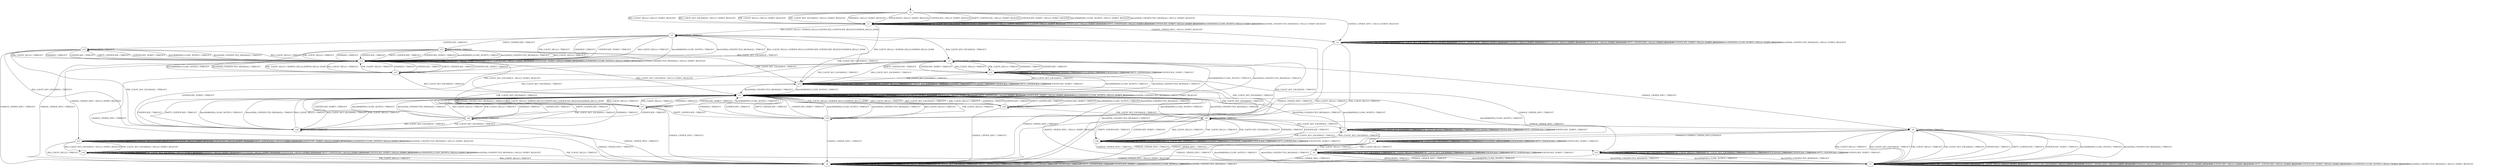 digraph h9 {
s0 [label="s0"];
s1 [label="s1"];
s2 [label="s2"];
s3 [label="s3"];
s4 [label="s4"];
s15 [label="s15"];
s5 [label="s5"];
s10 [label="s10"];
s12 [label="s12"];
s16 [label="s16"];
s23 [label="s23"];
s25 [label="s25"];
s6 [label="s6"];
s11 [label="s11"];
s13 [label="s13"];
s19 [label="s19"];
s21 [label="s21"];
s26 [label="s26"];
s27 [label="s27"];
s7 [label="s7"];
s8 [label="s8"];
s14 [label="s14"];
s17 [label="s17"];
s18 [label="s18"];
s22 [label="s22"];
s9 [label="s9"];
s20 [label="s20"];
s24 [label="s24"];
s0 -> s1 [label="RSA_CLIENT_HELLO / HELLO_VERIFY_REQUEST"];
s0 -> s1 [label="RSA_CLIENT_KEY_EXCHANGE / HELLO_VERIFY_REQUEST"];
s0 -> s1 [label="PSK_CLIENT_HELLO / HELLO_VERIFY_REQUEST"];
s0 -> s1 [label="PSK_CLIENT_KEY_EXCHANGE / HELLO_VERIFY_REQUEST"];
s0 -> s2 [label="CHANGE_CIPHER_SPEC / HELLO_VERIFY_REQUEST"];
s0 -> s1 [label="FINISHED / HELLO_VERIFY_REQUEST"];
s0 -> s1 [label="APPLICATION / HELLO_VERIFY_REQUEST"];
s0 -> s1 [label="CERTIFICATE / HELLO_VERIFY_REQUEST"];
s0 -> s1 [label="EMPTY_CERTIFICATE / HELLO_VERIFY_REQUEST"];
s0 -> s1 [label="CERTIFICATE_VERIFY / HELLO_VERIFY_REQUEST"];
s0 -> s1 [label="Alert(WARNING,CLOSE_NOTIFY) / HELLO_VERIFY_REQUEST"];
s0 -> s1 [label="Alert(FATAL,UNEXPECTED_MESSAGE) / HELLO_VERIFY_REQUEST"];
s1 -> s3 [label="RSA_CLIENT_HELLO / SERVER_HELLO,CERTIFICATE,CERTIFICATE_REQUEST,SERVER_HELLO_DONE"];
s1 -> s1 [label="RSA_CLIENT_KEY_EXCHANGE / HELLO_VERIFY_REQUEST"];
s1 -> s15 [label="PSK_CLIENT_HELLO / SERVER_HELLO,SERVER_HELLO_DONE"];
s1 -> s1 [label="PSK_CLIENT_KEY_EXCHANGE / HELLO_VERIFY_REQUEST"];
s1 -> s2 [label="CHANGE_CIPHER_SPEC / HELLO_VERIFY_REQUEST"];
s1 -> s1 [label="FINISHED / HELLO_VERIFY_REQUEST"];
s1 -> s1 [label="APPLICATION / HELLO_VERIFY_REQUEST"];
s1 -> s1 [label="CERTIFICATE / HELLO_VERIFY_REQUEST"];
s1 -> s1 [label="EMPTY_CERTIFICATE / HELLO_VERIFY_REQUEST"];
s1 -> s1 [label="CERTIFICATE_VERIFY / HELLO_VERIFY_REQUEST"];
s1 -> s1 [label="Alert(WARNING,CLOSE_NOTIFY) / HELLO_VERIFY_REQUEST"];
s1 -> s1 [label="Alert(FATAL,UNEXPECTED_MESSAGE) / HELLO_VERIFY_REQUEST"];
s2 -> s4 [label="RSA_CLIENT_HELLO / TIMEOUT"];
s2 -> s2 [label="RSA_CLIENT_KEY_EXCHANGE / HELLO_VERIFY_REQUEST"];
s2 -> s4 [label="PSK_CLIENT_HELLO / TIMEOUT"];
s2 -> s2 [label="PSK_CLIENT_KEY_EXCHANGE / HELLO_VERIFY_REQUEST"];
s2 -> s2 [label="CHANGE_CIPHER_SPEC / HELLO_VERIFY_REQUEST"];
s2 -> s2 [label="FINISHED / HELLO_VERIFY_REQUEST"];
s2 -> s2 [label="APPLICATION / HELLO_VERIFY_REQUEST"];
s2 -> s2 [label="CERTIFICATE / HELLO_VERIFY_REQUEST"];
s2 -> s2 [label="EMPTY_CERTIFICATE / HELLO_VERIFY_REQUEST"];
s2 -> s2 [label="CERTIFICATE_VERIFY / HELLO_VERIFY_REQUEST"];
s2 -> s2 [label="Alert(WARNING,CLOSE_NOTIFY) / HELLO_VERIFY_REQUEST"];
s2 -> s2 [label="Alert(FATAL,UNEXPECTED_MESSAGE) / HELLO_VERIFY_REQUEST"];
s3 -> s12 [label="RSA_CLIENT_HELLO / TIMEOUT"];
s3 -> s5 [label="RSA_CLIENT_KEY_EXCHANGE / TIMEOUT"];
s3 -> s12 [label="PSK_CLIENT_HELLO / TIMEOUT"];
s3 -> s10 [label="PSK_CLIENT_KEY_EXCHANGE / TIMEOUT"];
s3 -> s4 [label="CHANGE_CIPHER_SPEC / TIMEOUT"];
s3 -> s12 [label="FINISHED / TIMEOUT"];
s3 -> s3 [label="APPLICATION / TIMEOUT"];
s3 -> s16 [label="CERTIFICATE / TIMEOUT"];
s3 -> s23 [label="EMPTY_CERTIFICATE / TIMEOUT"];
s3 -> s12 [label="CERTIFICATE_VERIFY / TIMEOUT"];
s3 -> s12 [label="Alert(WARNING,CLOSE_NOTIFY) / TIMEOUT"];
s3 -> s12 [label="Alert(FATAL,UNEXPECTED_MESSAGE) / TIMEOUT"];
s4 -> s4 [label="RSA_CLIENT_HELLO / TIMEOUT"];
s4 -> s4 [label="RSA_CLIENT_KEY_EXCHANGE / TIMEOUT"];
s4 -> s4 [label="PSK_CLIENT_HELLO / TIMEOUT"];
s4 -> s4 [label="PSK_CLIENT_KEY_EXCHANGE / TIMEOUT"];
s4 -> s4 [label="CHANGE_CIPHER_SPEC / TIMEOUT"];
s4 -> s4 [label="FINISHED / TIMEOUT"];
s4 -> s4 [label="APPLICATION / TIMEOUT"];
s4 -> s4 [label="CERTIFICATE / TIMEOUT"];
s4 -> s4 [label="EMPTY_CERTIFICATE / TIMEOUT"];
s4 -> s4 [label="CERTIFICATE_VERIFY / TIMEOUT"];
s4 -> s4 [label="Alert(WARNING,CLOSE_NOTIFY) / TIMEOUT"];
s4 -> s4 [label="Alert(FATAL,UNEXPECTED_MESSAGE) / TIMEOUT"];
s15 -> s12 [label="RSA_CLIENT_HELLO / TIMEOUT"];
s15 -> s11 [label="RSA_CLIENT_KEY_EXCHANGE / TIMEOUT"];
s15 -> s12 [label="PSK_CLIENT_HELLO / TIMEOUT"];
s15 -> s25 [label="PSK_CLIENT_KEY_EXCHANGE / TIMEOUT"];
s15 -> s4 [label="CHANGE_CIPHER_SPEC / TIMEOUT"];
s15 -> s12 [label="FINISHED / TIMEOUT"];
s15 -> s15 [label="APPLICATION / TIMEOUT"];
s15 -> s12 [label="CERTIFICATE / TIMEOUT"];
s15 -> s12 [label="EMPTY_CERTIFICATE / TIMEOUT"];
s15 -> s12 [label="CERTIFICATE_VERIFY / TIMEOUT"];
s15 -> s12 [label="Alert(WARNING,CLOSE_NOTIFY) / TIMEOUT"];
s15 -> s12 [label="Alert(FATAL,UNEXPECTED_MESSAGE) / TIMEOUT"];
s5 -> s21 [label="RSA_CLIENT_HELLO / TIMEOUT"];
s5 -> s10 [label="RSA_CLIENT_KEY_EXCHANGE / TIMEOUT"];
s5 -> s21 [label="PSK_CLIENT_HELLO / TIMEOUT"];
s5 -> s10 [label="PSK_CLIENT_KEY_EXCHANGE / TIMEOUT"];
s5 -> s6 [label="CHANGE_CIPHER_SPEC / TIMEOUT"];
s5 -> s21 [label="FINISHED / TIMEOUT"];
s5 -> s5 [label="APPLICATION / TIMEOUT"];
s5 -> s21 [label="CERTIFICATE / TIMEOUT"];
s5 -> s21 [label="EMPTY_CERTIFICATE / TIMEOUT"];
s5 -> s21 [label="CERTIFICATE_VERIFY / TIMEOUT"];
s5 -> s11 [label="Alert(WARNING,CLOSE_NOTIFY) / TIMEOUT"];
s5 -> s11 [label="Alert(FATAL,UNEXPECTED_MESSAGE) / TIMEOUT"];
s10 -> s10 [label="RSA_CLIENT_HELLO / TIMEOUT"];
s10 -> s10 [label="RSA_CLIENT_KEY_EXCHANGE / TIMEOUT"];
s10 -> s10 [label="PSK_CLIENT_HELLO / TIMEOUT"];
s10 -> s10 [label="PSK_CLIENT_KEY_EXCHANGE / TIMEOUT"];
s10 -> s4 [label="CHANGE_CIPHER_SPEC / TIMEOUT"];
s10 -> s10 [label="FINISHED / TIMEOUT"];
s10 -> s10 [label="APPLICATION / TIMEOUT"];
s10 -> s10 [label="CERTIFICATE / TIMEOUT"];
s10 -> s10 [label="EMPTY_CERTIFICATE / TIMEOUT"];
s10 -> s10 [label="CERTIFICATE_VERIFY / TIMEOUT"];
s10 -> s11 [label="Alert(WARNING,CLOSE_NOTIFY) / TIMEOUT"];
s10 -> s11 [label="Alert(FATAL,UNEXPECTED_MESSAGE) / TIMEOUT"];
s12 -> s3 [label="RSA_CLIENT_HELLO / SERVER_HELLO,CERTIFICATE,CERTIFICATE_REQUEST,SERVER_HELLO_DONE"];
s12 -> s11 [label="RSA_CLIENT_KEY_EXCHANGE / HELLO_VERIFY_REQUEST"];
s12 -> s15 [label="PSK_CLIENT_HELLO / SERVER_HELLO,SERVER_HELLO_DONE"];
s12 -> s11 [label="PSK_CLIENT_KEY_EXCHANGE / HELLO_VERIFY_REQUEST"];
s12 -> s13 [label="CHANGE_CIPHER_SPEC / HELLO_VERIFY_REQUEST"];
s12 -> s12 [label="FINISHED / HELLO_VERIFY_REQUEST"];
s12 -> s12 [label="APPLICATION / HELLO_VERIFY_REQUEST"];
s12 -> s12 [label="CERTIFICATE / HELLO_VERIFY_REQUEST"];
s12 -> s12 [label="EMPTY_CERTIFICATE / HELLO_VERIFY_REQUEST"];
s12 -> s12 [label="CERTIFICATE_VERIFY / HELLO_VERIFY_REQUEST"];
s12 -> s12 [label="Alert(WARNING,CLOSE_NOTIFY) / HELLO_VERIFY_REQUEST"];
s12 -> s12 [label="Alert(FATAL,UNEXPECTED_MESSAGE) / HELLO_VERIFY_REQUEST"];
s16 -> s12 [label="RSA_CLIENT_HELLO / TIMEOUT"];
s16 -> s19 [label="RSA_CLIENT_KEY_EXCHANGE / TIMEOUT"];
s16 -> s12 [label="PSK_CLIENT_HELLO / TIMEOUT"];
s16 -> s19 [label="PSK_CLIENT_KEY_EXCHANGE / TIMEOUT"];
s16 -> s4 [label="CHANGE_CIPHER_SPEC / TIMEOUT"];
s16 -> s12 [label="FINISHED / TIMEOUT"];
s16 -> s16 [label="APPLICATION / TIMEOUT"];
s16 -> s12 [label="CERTIFICATE / TIMEOUT"];
s16 -> s12 [label="EMPTY_CERTIFICATE / TIMEOUT"];
s16 -> s12 [label="CERTIFICATE_VERIFY / TIMEOUT"];
s16 -> s12 [label="Alert(WARNING,CLOSE_NOTIFY) / TIMEOUT"];
s16 -> s12 [label="Alert(FATAL,UNEXPECTED_MESSAGE) / TIMEOUT"];
s23 -> s12 [label="RSA_CLIENT_HELLO / TIMEOUT"];
s23 -> s5 [label="RSA_CLIENT_KEY_EXCHANGE / TIMEOUT"];
s23 -> s12 [label="PSK_CLIENT_HELLO / TIMEOUT"];
s23 -> s10 [label="PSK_CLIENT_KEY_EXCHANGE / TIMEOUT"];
s23 -> s4 [label="CHANGE_CIPHER_SPEC / TIMEOUT"];
s23 -> s12 [label="FINISHED / TIMEOUT"];
s23 -> s23 [label="APPLICATION / TIMEOUT"];
s23 -> s12 [label="CERTIFICATE / TIMEOUT"];
s23 -> s12 [label="EMPTY_CERTIFICATE / TIMEOUT"];
s23 -> s12 [label="CERTIFICATE_VERIFY / TIMEOUT"];
s23 -> s12 [label="Alert(WARNING,CLOSE_NOTIFY) / TIMEOUT"];
s23 -> s12 [label="Alert(FATAL,UNEXPECTED_MESSAGE) / TIMEOUT"];
s25 -> s26 [label="RSA_CLIENT_HELLO / TIMEOUT"];
s25 -> s27 [label="RSA_CLIENT_KEY_EXCHANGE / TIMEOUT"];
s25 -> s26 [label="PSK_CLIENT_HELLO / TIMEOUT"];
s25 -> s26 [label="PSK_CLIENT_KEY_EXCHANGE / TIMEOUT"];
s25 -> s6 [label="CHANGE_CIPHER_SPEC / TIMEOUT"];
s25 -> s26 [label="FINISHED / TIMEOUT"];
s25 -> s25 [label="APPLICATION / TIMEOUT"];
s25 -> s26 [label="CERTIFICATE / TIMEOUT"];
s25 -> s26 [label="EMPTY_CERTIFICATE / TIMEOUT"];
s25 -> s26 [label="CERTIFICATE_VERIFY / TIMEOUT"];
s25 -> s11 [label="Alert(WARNING,CLOSE_NOTIFY) / TIMEOUT"];
s25 -> s11 [label="Alert(FATAL,UNEXPECTED_MESSAGE) / TIMEOUT"];
s6 -> s7 [label="RSA_CLIENT_HELLO / TIMEOUT"];
s6 -> s7 [label="RSA_CLIENT_KEY_EXCHANGE / TIMEOUT"];
s6 -> s7 [label="PSK_CLIENT_HELLO / TIMEOUT"];
s6 -> s7 [label="PSK_CLIENT_KEY_EXCHANGE / TIMEOUT"];
s6 -> s4 [label="CHANGE_CIPHER_SPEC / TIMEOUT"];
s6 -> s8 [label="FINISHED / CHANGE_CIPHER_SPEC,FINISHED"];
s6 -> s6 [label="APPLICATION / TIMEOUT"];
s6 -> s7 [label="CERTIFICATE / TIMEOUT"];
s6 -> s7 [label="EMPTY_CERTIFICATE / TIMEOUT"];
s6 -> s7 [label="CERTIFICATE_VERIFY / TIMEOUT"];
s6 -> s7 [label="Alert(WARNING,CLOSE_NOTIFY) / TIMEOUT"];
s6 -> s7 [label="Alert(FATAL,UNEXPECTED_MESSAGE) / TIMEOUT"];
s11 -> s17 [label="RSA_CLIENT_HELLO / SERVER_HELLO,CERTIFICATE,CERTIFICATE_REQUEST,SERVER_HELLO_DONE"];
s11 -> s11 [label="RSA_CLIENT_KEY_EXCHANGE / HELLO_VERIFY_REQUEST"];
s11 -> s18 [label="PSK_CLIENT_HELLO / SERVER_HELLO,SERVER_HELLO_DONE"];
s11 -> s11 [label="PSK_CLIENT_KEY_EXCHANGE / HELLO_VERIFY_REQUEST"];
s11 -> s7 [label="CHANGE_CIPHER_SPEC / HELLO_VERIFY_REQUEST"];
s11 -> s11 [label="FINISHED / HELLO_VERIFY_REQUEST"];
s11 -> s11 [label="APPLICATION / HELLO_VERIFY_REQUEST"];
s11 -> s11 [label="CERTIFICATE / HELLO_VERIFY_REQUEST"];
s11 -> s11 [label="EMPTY_CERTIFICATE / HELLO_VERIFY_REQUEST"];
s11 -> s11 [label="CERTIFICATE_VERIFY / HELLO_VERIFY_REQUEST"];
s11 -> s11 [label="Alert(WARNING,CLOSE_NOTIFY) / HELLO_VERIFY_REQUEST"];
s11 -> s11 [label="Alert(FATAL,UNEXPECTED_MESSAGE) / HELLO_VERIFY_REQUEST"];
s13 -> s4 [label="RSA_CLIENT_HELLO / TIMEOUT"];
s13 -> s14 [label="RSA_CLIENT_KEY_EXCHANGE / HELLO_VERIFY_REQUEST"];
s13 -> s4 [label="PSK_CLIENT_HELLO / TIMEOUT"];
s13 -> s14 [label="PSK_CLIENT_KEY_EXCHANGE / HELLO_VERIFY_REQUEST"];
s13 -> s13 [label="CHANGE_CIPHER_SPEC / HELLO_VERIFY_REQUEST"];
s13 -> s13 [label="FINISHED / HELLO_VERIFY_REQUEST"];
s13 -> s13 [label="APPLICATION / HELLO_VERIFY_REQUEST"];
s13 -> s13 [label="CERTIFICATE / HELLO_VERIFY_REQUEST"];
s13 -> s13 [label="EMPTY_CERTIFICATE / HELLO_VERIFY_REQUEST"];
s13 -> s13 [label="CERTIFICATE_VERIFY / HELLO_VERIFY_REQUEST"];
s13 -> s13 [label="Alert(WARNING,CLOSE_NOTIFY) / HELLO_VERIFY_REQUEST"];
s13 -> s13 [label="Alert(FATAL,UNEXPECTED_MESSAGE) / HELLO_VERIFY_REQUEST"];
s19 -> s11 [label="RSA_CLIENT_HELLO / TIMEOUT"];
s19 -> s11 [label="RSA_CLIENT_KEY_EXCHANGE / TIMEOUT"];
s19 -> s11 [label="PSK_CLIENT_HELLO / TIMEOUT"];
s19 -> s11 [label="PSK_CLIENT_KEY_EXCHANGE / TIMEOUT"];
s19 -> s4 [label="CHANGE_CIPHER_SPEC / TIMEOUT"];
s19 -> s11 [label="FINISHED / TIMEOUT"];
s19 -> s19 [label="APPLICATION / TIMEOUT"];
s19 -> s11 [label="CERTIFICATE / TIMEOUT"];
s19 -> s11 [label="EMPTY_CERTIFICATE / TIMEOUT"];
s19 -> s5 [label="CERTIFICATE_VERIFY / TIMEOUT"];
s19 -> s11 [label="Alert(WARNING,CLOSE_NOTIFY) / TIMEOUT"];
s19 -> s11 [label="Alert(FATAL,UNEXPECTED_MESSAGE) / TIMEOUT"];
s21 -> s21 [label="RSA_CLIENT_HELLO / TIMEOUT"];
s21 -> s10 [label="RSA_CLIENT_KEY_EXCHANGE / TIMEOUT"];
s21 -> s21 [label="PSK_CLIENT_HELLO / TIMEOUT"];
s21 -> s10 [label="PSK_CLIENT_KEY_EXCHANGE / TIMEOUT"];
s21 -> s22 [label="CHANGE_CIPHER_SPEC / TIMEOUT"];
s21 -> s21 [label="FINISHED / TIMEOUT"];
s21 -> s21 [label="APPLICATION / TIMEOUT"];
s21 -> s21 [label="CERTIFICATE / TIMEOUT"];
s21 -> s21 [label="EMPTY_CERTIFICATE / TIMEOUT"];
s21 -> s21 [label="CERTIFICATE_VERIFY / TIMEOUT"];
s21 -> s11 [label="Alert(WARNING,CLOSE_NOTIFY) / TIMEOUT"];
s21 -> s11 [label="Alert(FATAL,UNEXPECTED_MESSAGE) / TIMEOUT"];
s26 -> s26 [label="RSA_CLIENT_HELLO / TIMEOUT"];
s26 -> s27 [label="RSA_CLIENT_KEY_EXCHANGE / TIMEOUT"];
s26 -> s26 [label="PSK_CLIENT_HELLO / TIMEOUT"];
s26 -> s26 [label="PSK_CLIENT_KEY_EXCHANGE / TIMEOUT"];
s26 -> s22 [label="CHANGE_CIPHER_SPEC / TIMEOUT"];
s26 -> s26 [label="FINISHED / TIMEOUT"];
s26 -> s26 [label="APPLICATION / TIMEOUT"];
s26 -> s26 [label="CERTIFICATE / TIMEOUT"];
s26 -> s26 [label="EMPTY_CERTIFICATE / TIMEOUT"];
s26 -> s26 [label="CERTIFICATE_VERIFY / TIMEOUT"];
s26 -> s11 [label="Alert(WARNING,CLOSE_NOTIFY) / TIMEOUT"];
s26 -> s11 [label="Alert(FATAL,UNEXPECTED_MESSAGE) / TIMEOUT"];
s27 -> s27 [label="RSA_CLIENT_HELLO / TIMEOUT"];
s27 -> s27 [label="RSA_CLIENT_KEY_EXCHANGE / TIMEOUT"];
s27 -> s27 [label="PSK_CLIENT_HELLO / TIMEOUT"];
s27 -> s26 [label="PSK_CLIENT_KEY_EXCHANGE / TIMEOUT"];
s27 -> s4 [label="CHANGE_CIPHER_SPEC / TIMEOUT"];
s27 -> s27 [label="FINISHED / TIMEOUT"];
s27 -> s27 [label="APPLICATION / TIMEOUT"];
s27 -> s27 [label="CERTIFICATE / TIMEOUT"];
s27 -> s27 [label="EMPTY_CERTIFICATE / TIMEOUT"];
s27 -> s27 [label="CERTIFICATE_VERIFY / TIMEOUT"];
s27 -> s11 [label="Alert(WARNING,CLOSE_NOTIFY) / TIMEOUT"];
s27 -> s11 [label="Alert(FATAL,UNEXPECTED_MESSAGE) / TIMEOUT"];
s7 -> s7 [label="RSA_CLIENT_HELLO / HELLO_VERIFY_REQUEST"];
s7 -> s7 [label="RSA_CLIENT_KEY_EXCHANGE / HELLO_VERIFY_REQUEST"];
s7 -> s7 [label="PSK_CLIENT_HELLO / HELLO_VERIFY_REQUEST"];
s7 -> s7 [label="PSK_CLIENT_KEY_EXCHANGE / HELLO_VERIFY_REQUEST"];
s7 -> s7 [label="CHANGE_CIPHER_SPEC / HELLO_VERIFY_REQUEST"];
s7 -> s7 [label="FINISHED / HELLO_VERIFY_REQUEST"];
s7 -> s7 [label="APPLICATION / HELLO_VERIFY_REQUEST"];
s7 -> s7 [label="CERTIFICATE / HELLO_VERIFY_REQUEST"];
s7 -> s7 [label="EMPTY_CERTIFICATE / HELLO_VERIFY_REQUEST"];
s7 -> s7 [label="CERTIFICATE_VERIFY / HELLO_VERIFY_REQUEST"];
s7 -> s7 [label="Alert(WARNING,CLOSE_NOTIFY) / HELLO_VERIFY_REQUEST"];
s7 -> s7 [label="Alert(FATAL,UNEXPECTED_MESSAGE) / HELLO_VERIFY_REQUEST"];
s8 -> s9 [label="RSA_CLIENT_HELLO / TIMEOUT"];
s8 -> s8 [label="RSA_CLIENT_KEY_EXCHANGE / TIMEOUT"];
s8 -> s9 [label="PSK_CLIENT_HELLO / TIMEOUT"];
s8 -> s8 [label="PSK_CLIENT_KEY_EXCHANGE / TIMEOUT"];
s8 -> s4 [label="CHANGE_CIPHER_SPEC / TIMEOUT"];
s8 -> s8 [label="FINISHED / TIMEOUT"];
s8 -> s8 [label="APPLICATION / APPLICATION"];
s8 -> s8 [label="CERTIFICATE / TIMEOUT"];
s8 -> s8 [label="EMPTY_CERTIFICATE / TIMEOUT"];
s8 -> s8 [label="CERTIFICATE_VERIFY / TIMEOUT"];
s8 -> s7 [label="Alert(WARNING,CLOSE_NOTIFY) / TIMEOUT"];
s8 -> s7 [label="Alert(FATAL,UNEXPECTED_MESSAGE) / TIMEOUT"];
s14 -> s4 [label="RSA_CLIENT_HELLO / TIMEOUT"];
s14 -> s14 [label="RSA_CLIENT_KEY_EXCHANGE / HELLO_VERIFY_REQUEST"];
s14 -> s4 [label="PSK_CLIENT_HELLO / TIMEOUT"];
s14 -> s14 [label="PSK_CLIENT_KEY_EXCHANGE / HELLO_VERIFY_REQUEST"];
s14 -> s7 [label="CHANGE_CIPHER_SPEC / HELLO_VERIFY_REQUEST"];
s14 -> s14 [label="FINISHED / HELLO_VERIFY_REQUEST"];
s14 -> s14 [label="APPLICATION / HELLO_VERIFY_REQUEST"];
s14 -> s14 [label="CERTIFICATE / HELLO_VERIFY_REQUEST"];
s14 -> s14 [label="EMPTY_CERTIFICATE / HELLO_VERIFY_REQUEST"];
s14 -> s14 [label="CERTIFICATE_VERIFY / HELLO_VERIFY_REQUEST"];
s14 -> s14 [label="Alert(WARNING,CLOSE_NOTIFY) / HELLO_VERIFY_REQUEST"];
s14 -> s14 [label="Alert(FATAL,UNEXPECTED_MESSAGE) / HELLO_VERIFY_REQUEST"];
s17 -> s11 [label="RSA_CLIENT_HELLO / TIMEOUT"];
s17 -> s5 [label="RSA_CLIENT_KEY_EXCHANGE / TIMEOUT"];
s17 -> s11 [label="PSK_CLIENT_HELLO / TIMEOUT"];
s17 -> s10 [label="PSK_CLIENT_KEY_EXCHANGE / TIMEOUT"];
s17 -> s4 [label="CHANGE_CIPHER_SPEC / TIMEOUT"];
s17 -> s11 [label="FINISHED / TIMEOUT"];
s17 -> s17 [label="APPLICATION / TIMEOUT"];
s17 -> s20 [label="CERTIFICATE / TIMEOUT"];
s17 -> s24 [label="EMPTY_CERTIFICATE / TIMEOUT"];
s17 -> s11 [label="CERTIFICATE_VERIFY / TIMEOUT"];
s17 -> s11 [label="Alert(WARNING,CLOSE_NOTIFY) / TIMEOUT"];
s17 -> s11 [label="Alert(FATAL,UNEXPECTED_MESSAGE) / TIMEOUT"];
s18 -> s11 [label="RSA_CLIENT_HELLO / TIMEOUT"];
s18 -> s11 [label="RSA_CLIENT_KEY_EXCHANGE / TIMEOUT"];
s18 -> s11 [label="PSK_CLIENT_HELLO / TIMEOUT"];
s18 -> s25 [label="PSK_CLIENT_KEY_EXCHANGE / TIMEOUT"];
s18 -> s4 [label="CHANGE_CIPHER_SPEC / TIMEOUT"];
s18 -> s11 [label="FINISHED / TIMEOUT"];
s18 -> s18 [label="APPLICATION / TIMEOUT"];
s18 -> s11 [label="CERTIFICATE / TIMEOUT"];
s18 -> s11 [label="EMPTY_CERTIFICATE / TIMEOUT"];
s18 -> s11 [label="CERTIFICATE_VERIFY / TIMEOUT"];
s18 -> s11 [label="Alert(WARNING,CLOSE_NOTIFY) / TIMEOUT"];
s18 -> s11 [label="Alert(FATAL,UNEXPECTED_MESSAGE) / TIMEOUT"];
s22 -> s22 [label="RSA_CLIENT_HELLO / TIMEOUT"];
s22 -> s22 [label="RSA_CLIENT_KEY_EXCHANGE / TIMEOUT"];
s22 -> s22 [label="PSK_CLIENT_HELLO / TIMEOUT"];
s22 -> s22 [label="PSK_CLIENT_KEY_EXCHANGE / TIMEOUT"];
s22 -> s4 [label="CHANGE_CIPHER_SPEC / TIMEOUT"];
s22 -> s22 [label="FINISHED / TIMEOUT"];
s22 -> s22 [label="APPLICATION / TIMEOUT"];
s22 -> s22 [label="CERTIFICATE / TIMEOUT"];
s22 -> s22 [label="EMPTY_CERTIFICATE / TIMEOUT"];
s22 -> s22 [label="CERTIFICATE_VERIFY / TIMEOUT"];
s22 -> s7 [label="Alert(WARNING,CLOSE_NOTIFY) / TIMEOUT"];
s22 -> s7 [label="Alert(FATAL,UNEXPECTED_MESSAGE) / TIMEOUT"];
s9 -> s9 [label="RSA_CLIENT_HELLO / TIMEOUT"];
s9 -> s9 [label="RSA_CLIENT_KEY_EXCHANGE / TIMEOUT"];
s9 -> s9 [label="PSK_CLIENT_HELLO / TIMEOUT"];
s9 -> s9 [label="PSK_CLIENT_KEY_EXCHANGE / TIMEOUT"];
s9 -> s4 [label="CHANGE_CIPHER_SPEC / TIMEOUT"];
s9 -> s9 [label="FINISHED / TIMEOUT"];
s9 -> s7 [label="APPLICATION / TIMEOUT"];
s9 -> s9 [label="CERTIFICATE / TIMEOUT"];
s9 -> s9 [label="EMPTY_CERTIFICATE / TIMEOUT"];
s9 -> s9 [label="CERTIFICATE_VERIFY / TIMEOUT"];
s9 -> s7 [label="Alert(WARNING,CLOSE_NOTIFY) / TIMEOUT"];
s9 -> s7 [label="Alert(FATAL,UNEXPECTED_MESSAGE) / TIMEOUT"];
s20 -> s11 [label="RSA_CLIENT_HELLO / TIMEOUT"];
s20 -> s19 [label="RSA_CLIENT_KEY_EXCHANGE / TIMEOUT"];
s20 -> s11 [label="PSK_CLIENT_HELLO / TIMEOUT"];
s20 -> s19 [label="PSK_CLIENT_KEY_EXCHANGE / TIMEOUT"];
s20 -> s4 [label="CHANGE_CIPHER_SPEC / TIMEOUT"];
s20 -> s11 [label="FINISHED / TIMEOUT"];
s20 -> s20 [label="APPLICATION / TIMEOUT"];
s20 -> s11 [label="CERTIFICATE / TIMEOUT"];
s20 -> s11 [label="EMPTY_CERTIFICATE / TIMEOUT"];
s20 -> s11 [label="CERTIFICATE_VERIFY / TIMEOUT"];
s20 -> s11 [label="Alert(WARNING,CLOSE_NOTIFY) / TIMEOUT"];
s20 -> s11 [label="Alert(FATAL,UNEXPECTED_MESSAGE) / TIMEOUT"];
s24 -> s11 [label="RSA_CLIENT_HELLO / TIMEOUT"];
s24 -> s5 [label="RSA_CLIENT_KEY_EXCHANGE / TIMEOUT"];
s24 -> s11 [label="PSK_CLIENT_HELLO / TIMEOUT"];
s24 -> s10 [label="PSK_CLIENT_KEY_EXCHANGE / TIMEOUT"];
s24 -> s4 [label="CHANGE_CIPHER_SPEC / TIMEOUT"];
s24 -> s11 [label="FINISHED / TIMEOUT"];
s24 -> s24 [label="APPLICATION / TIMEOUT"];
s24 -> s11 [label="CERTIFICATE / TIMEOUT"];
s24 -> s11 [label="EMPTY_CERTIFICATE / TIMEOUT"];
s24 -> s11 [label="CERTIFICATE_VERIFY / TIMEOUT"];
s24 -> s11 [label="Alert(WARNING,CLOSE_NOTIFY) / TIMEOUT"];
s24 -> s11 [label="Alert(FATAL,UNEXPECTED_MESSAGE) / TIMEOUT"];
__start0 [shape=none, label=""];
__start0 -> s0 [label=""];
}
